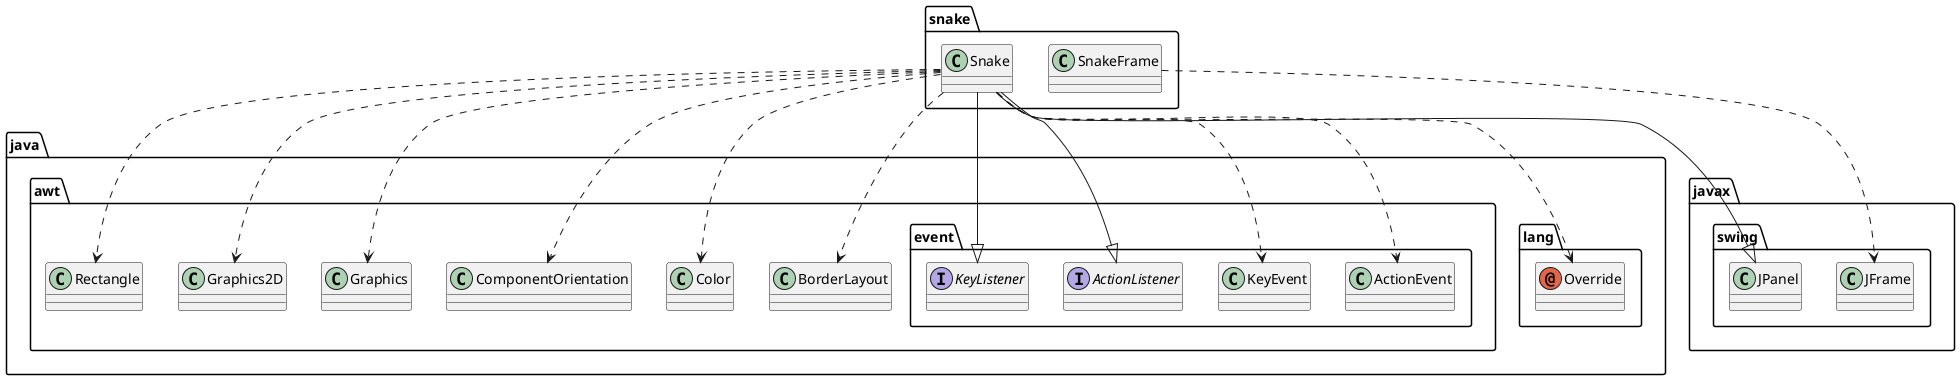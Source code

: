 @startuml
annotation java.lang.Override
class java.awt.BorderLayout
class java.awt.Color
class java.awt.ComponentOrientation
class java.awt.Graphics
class java.awt.Graphics2D
class java.awt.Rectangle
class java.awt.event.ActionEvent
class java.awt.event.KeyEvent
class javax.swing.JFrame
class javax.swing.JPanel
class snake.Snake
class snake.SnakeFrame
interface java.awt.event.ActionListener
interface java.awt.event.KeyListener
snake.Snake ..> java.lang.Override
snake.Snake ..> java.awt.BorderLayout
snake.Snake ..> java.awt.Color
snake.Snake ..> java.awt.ComponentOrientation
snake.Snake ..> java.awt.Graphics
snake.Snake ..> java.awt.Graphics2D
snake.Snake ..> java.awt.Rectangle
snake.Snake ..> java.awt.event.ActionEvent
snake.Snake ..> java.awt.event.KeyEvent
snake.Snake --|> javax.swing.JPanel
snake.Snake --|> java.awt.event.ActionListener
snake.Snake --|> java.awt.event.KeyListener
snake.SnakeFrame ..> javax.swing.JFrame
@enduml